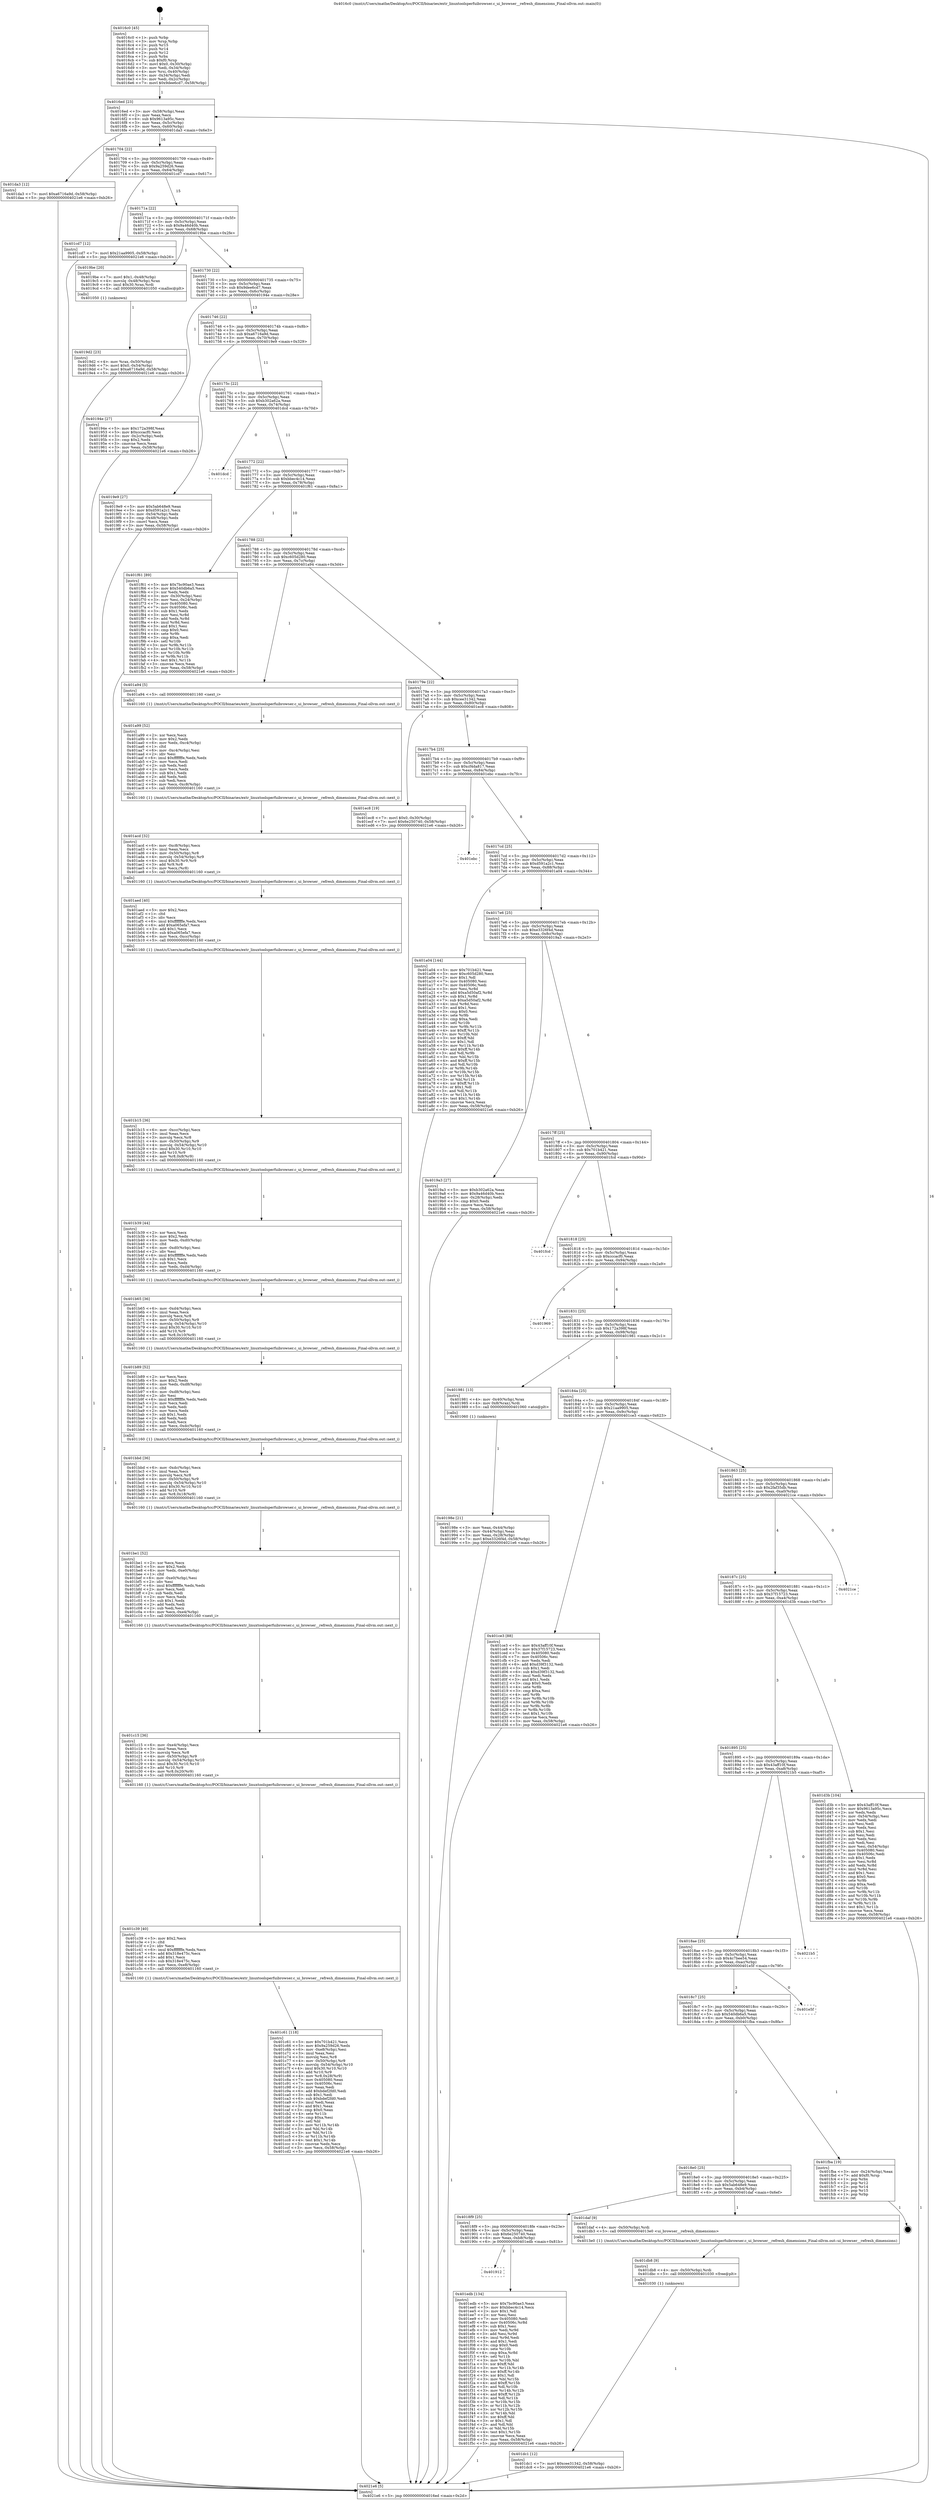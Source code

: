 digraph "0x4016c0" {
  label = "0x4016c0 (/mnt/c/Users/mathe/Desktop/tcc/POCII/binaries/extr_linuxtoolsperfuibrowser.c_ui_browser__refresh_dimensions_Final-ollvm.out::main(0))"
  labelloc = "t"
  node[shape=record]

  Entry [label="",width=0.3,height=0.3,shape=circle,fillcolor=black,style=filled]
  "0x4016ed" [label="{
     0x4016ed [23]\l
     | [instrs]\l
     &nbsp;&nbsp;0x4016ed \<+3\>: mov -0x58(%rbp),%eax\l
     &nbsp;&nbsp;0x4016f0 \<+2\>: mov %eax,%ecx\l
     &nbsp;&nbsp;0x4016f2 \<+6\>: sub $0x9613a95c,%ecx\l
     &nbsp;&nbsp;0x4016f8 \<+3\>: mov %eax,-0x5c(%rbp)\l
     &nbsp;&nbsp;0x4016fb \<+3\>: mov %ecx,-0x60(%rbp)\l
     &nbsp;&nbsp;0x4016fe \<+6\>: je 0000000000401da3 \<main+0x6e3\>\l
  }"]
  "0x401da3" [label="{
     0x401da3 [12]\l
     | [instrs]\l
     &nbsp;&nbsp;0x401da3 \<+7\>: movl $0xa6716a9d,-0x58(%rbp)\l
     &nbsp;&nbsp;0x401daa \<+5\>: jmp 00000000004021e6 \<main+0xb26\>\l
  }"]
  "0x401704" [label="{
     0x401704 [22]\l
     | [instrs]\l
     &nbsp;&nbsp;0x401704 \<+5\>: jmp 0000000000401709 \<main+0x49\>\l
     &nbsp;&nbsp;0x401709 \<+3\>: mov -0x5c(%rbp),%eax\l
     &nbsp;&nbsp;0x40170c \<+5\>: sub $0x9a259d26,%eax\l
     &nbsp;&nbsp;0x401711 \<+3\>: mov %eax,-0x64(%rbp)\l
     &nbsp;&nbsp;0x401714 \<+6\>: je 0000000000401cd7 \<main+0x617\>\l
  }"]
  Exit [label="",width=0.3,height=0.3,shape=circle,fillcolor=black,style=filled,peripheries=2]
  "0x401cd7" [label="{
     0x401cd7 [12]\l
     | [instrs]\l
     &nbsp;&nbsp;0x401cd7 \<+7\>: movl $0x21aa9905,-0x58(%rbp)\l
     &nbsp;&nbsp;0x401cde \<+5\>: jmp 00000000004021e6 \<main+0xb26\>\l
  }"]
  "0x40171a" [label="{
     0x40171a [22]\l
     | [instrs]\l
     &nbsp;&nbsp;0x40171a \<+5\>: jmp 000000000040171f \<main+0x5f\>\l
     &nbsp;&nbsp;0x40171f \<+3\>: mov -0x5c(%rbp),%eax\l
     &nbsp;&nbsp;0x401722 \<+5\>: sub $0x9a46d40b,%eax\l
     &nbsp;&nbsp;0x401727 \<+3\>: mov %eax,-0x68(%rbp)\l
     &nbsp;&nbsp;0x40172a \<+6\>: je 00000000004019be \<main+0x2fe\>\l
  }"]
  "0x401912" [label="{
     0x401912\l
  }", style=dashed]
  "0x4019be" [label="{
     0x4019be [20]\l
     | [instrs]\l
     &nbsp;&nbsp;0x4019be \<+7\>: movl $0x1,-0x48(%rbp)\l
     &nbsp;&nbsp;0x4019c5 \<+4\>: movslq -0x48(%rbp),%rax\l
     &nbsp;&nbsp;0x4019c9 \<+4\>: imul $0x30,%rax,%rdi\l
     &nbsp;&nbsp;0x4019cd \<+5\>: call 0000000000401050 \<malloc@plt\>\l
     | [calls]\l
     &nbsp;&nbsp;0x401050 \{1\} (unknown)\l
  }"]
  "0x401730" [label="{
     0x401730 [22]\l
     | [instrs]\l
     &nbsp;&nbsp;0x401730 \<+5\>: jmp 0000000000401735 \<main+0x75\>\l
     &nbsp;&nbsp;0x401735 \<+3\>: mov -0x5c(%rbp),%eax\l
     &nbsp;&nbsp;0x401738 \<+5\>: sub $0x9dee6cd7,%eax\l
     &nbsp;&nbsp;0x40173d \<+3\>: mov %eax,-0x6c(%rbp)\l
     &nbsp;&nbsp;0x401740 \<+6\>: je 000000000040194e \<main+0x28e\>\l
  }"]
  "0x401edb" [label="{
     0x401edb [134]\l
     | [instrs]\l
     &nbsp;&nbsp;0x401edb \<+5\>: mov $0x7bc90ae3,%eax\l
     &nbsp;&nbsp;0x401ee0 \<+5\>: mov $0xbbec4c14,%ecx\l
     &nbsp;&nbsp;0x401ee5 \<+2\>: mov $0x1,%dl\l
     &nbsp;&nbsp;0x401ee7 \<+2\>: xor %esi,%esi\l
     &nbsp;&nbsp;0x401ee9 \<+7\>: mov 0x405080,%edi\l
     &nbsp;&nbsp;0x401ef0 \<+8\>: mov 0x40506c,%r8d\l
     &nbsp;&nbsp;0x401ef8 \<+3\>: sub $0x1,%esi\l
     &nbsp;&nbsp;0x401efb \<+3\>: mov %edi,%r9d\l
     &nbsp;&nbsp;0x401efe \<+3\>: add %esi,%r9d\l
     &nbsp;&nbsp;0x401f01 \<+4\>: imul %r9d,%edi\l
     &nbsp;&nbsp;0x401f05 \<+3\>: and $0x1,%edi\l
     &nbsp;&nbsp;0x401f08 \<+3\>: cmp $0x0,%edi\l
     &nbsp;&nbsp;0x401f0b \<+4\>: sete %r10b\l
     &nbsp;&nbsp;0x401f0f \<+4\>: cmp $0xa,%r8d\l
     &nbsp;&nbsp;0x401f13 \<+4\>: setl %r11b\l
     &nbsp;&nbsp;0x401f17 \<+3\>: mov %r10b,%bl\l
     &nbsp;&nbsp;0x401f1a \<+3\>: xor $0xff,%bl\l
     &nbsp;&nbsp;0x401f1d \<+3\>: mov %r11b,%r14b\l
     &nbsp;&nbsp;0x401f20 \<+4\>: xor $0xff,%r14b\l
     &nbsp;&nbsp;0x401f24 \<+3\>: xor $0x1,%dl\l
     &nbsp;&nbsp;0x401f27 \<+3\>: mov %bl,%r15b\l
     &nbsp;&nbsp;0x401f2a \<+4\>: and $0xff,%r15b\l
     &nbsp;&nbsp;0x401f2e \<+3\>: and %dl,%r10b\l
     &nbsp;&nbsp;0x401f31 \<+3\>: mov %r14b,%r12b\l
     &nbsp;&nbsp;0x401f34 \<+4\>: and $0xff,%r12b\l
     &nbsp;&nbsp;0x401f38 \<+3\>: and %dl,%r11b\l
     &nbsp;&nbsp;0x401f3b \<+3\>: or %r10b,%r15b\l
     &nbsp;&nbsp;0x401f3e \<+3\>: or %r11b,%r12b\l
     &nbsp;&nbsp;0x401f41 \<+3\>: xor %r12b,%r15b\l
     &nbsp;&nbsp;0x401f44 \<+3\>: or %r14b,%bl\l
     &nbsp;&nbsp;0x401f47 \<+3\>: xor $0xff,%bl\l
     &nbsp;&nbsp;0x401f4a \<+3\>: or $0x1,%dl\l
     &nbsp;&nbsp;0x401f4d \<+2\>: and %dl,%bl\l
     &nbsp;&nbsp;0x401f4f \<+3\>: or %bl,%r15b\l
     &nbsp;&nbsp;0x401f52 \<+4\>: test $0x1,%r15b\l
     &nbsp;&nbsp;0x401f56 \<+3\>: cmovne %ecx,%eax\l
     &nbsp;&nbsp;0x401f59 \<+3\>: mov %eax,-0x58(%rbp)\l
     &nbsp;&nbsp;0x401f5c \<+5\>: jmp 00000000004021e6 \<main+0xb26\>\l
  }"]
  "0x40194e" [label="{
     0x40194e [27]\l
     | [instrs]\l
     &nbsp;&nbsp;0x40194e \<+5\>: mov $0x172a398f,%eax\l
     &nbsp;&nbsp;0x401953 \<+5\>: mov $0xcccacf0,%ecx\l
     &nbsp;&nbsp;0x401958 \<+3\>: mov -0x2c(%rbp),%edx\l
     &nbsp;&nbsp;0x40195b \<+3\>: cmp $0x2,%edx\l
     &nbsp;&nbsp;0x40195e \<+3\>: cmovne %ecx,%eax\l
     &nbsp;&nbsp;0x401961 \<+3\>: mov %eax,-0x58(%rbp)\l
     &nbsp;&nbsp;0x401964 \<+5\>: jmp 00000000004021e6 \<main+0xb26\>\l
  }"]
  "0x401746" [label="{
     0x401746 [22]\l
     | [instrs]\l
     &nbsp;&nbsp;0x401746 \<+5\>: jmp 000000000040174b \<main+0x8b\>\l
     &nbsp;&nbsp;0x40174b \<+3\>: mov -0x5c(%rbp),%eax\l
     &nbsp;&nbsp;0x40174e \<+5\>: sub $0xa6716a9d,%eax\l
     &nbsp;&nbsp;0x401753 \<+3\>: mov %eax,-0x70(%rbp)\l
     &nbsp;&nbsp;0x401756 \<+6\>: je 00000000004019e9 \<main+0x329\>\l
  }"]
  "0x4021e6" [label="{
     0x4021e6 [5]\l
     | [instrs]\l
     &nbsp;&nbsp;0x4021e6 \<+5\>: jmp 00000000004016ed \<main+0x2d\>\l
  }"]
  "0x4016c0" [label="{
     0x4016c0 [45]\l
     | [instrs]\l
     &nbsp;&nbsp;0x4016c0 \<+1\>: push %rbp\l
     &nbsp;&nbsp;0x4016c1 \<+3\>: mov %rsp,%rbp\l
     &nbsp;&nbsp;0x4016c4 \<+2\>: push %r15\l
     &nbsp;&nbsp;0x4016c6 \<+2\>: push %r14\l
     &nbsp;&nbsp;0x4016c8 \<+2\>: push %r12\l
     &nbsp;&nbsp;0x4016ca \<+1\>: push %rbx\l
     &nbsp;&nbsp;0x4016cb \<+7\>: sub $0xf0,%rsp\l
     &nbsp;&nbsp;0x4016d2 \<+7\>: movl $0x0,-0x30(%rbp)\l
     &nbsp;&nbsp;0x4016d9 \<+3\>: mov %edi,-0x34(%rbp)\l
     &nbsp;&nbsp;0x4016dc \<+4\>: mov %rsi,-0x40(%rbp)\l
     &nbsp;&nbsp;0x4016e0 \<+3\>: mov -0x34(%rbp),%edi\l
     &nbsp;&nbsp;0x4016e3 \<+3\>: mov %edi,-0x2c(%rbp)\l
     &nbsp;&nbsp;0x4016e6 \<+7\>: movl $0x9dee6cd7,-0x58(%rbp)\l
  }"]
  "0x401dc1" [label="{
     0x401dc1 [12]\l
     | [instrs]\l
     &nbsp;&nbsp;0x401dc1 \<+7\>: movl $0xcee31342,-0x58(%rbp)\l
     &nbsp;&nbsp;0x401dc8 \<+5\>: jmp 00000000004021e6 \<main+0xb26\>\l
  }"]
  "0x4019e9" [label="{
     0x4019e9 [27]\l
     | [instrs]\l
     &nbsp;&nbsp;0x4019e9 \<+5\>: mov $0x5ab648e9,%eax\l
     &nbsp;&nbsp;0x4019ee \<+5\>: mov $0xd591a2c1,%ecx\l
     &nbsp;&nbsp;0x4019f3 \<+3\>: mov -0x54(%rbp),%edx\l
     &nbsp;&nbsp;0x4019f6 \<+3\>: cmp -0x48(%rbp),%edx\l
     &nbsp;&nbsp;0x4019f9 \<+3\>: cmovl %ecx,%eax\l
     &nbsp;&nbsp;0x4019fc \<+3\>: mov %eax,-0x58(%rbp)\l
     &nbsp;&nbsp;0x4019ff \<+5\>: jmp 00000000004021e6 \<main+0xb26\>\l
  }"]
  "0x40175c" [label="{
     0x40175c [22]\l
     | [instrs]\l
     &nbsp;&nbsp;0x40175c \<+5\>: jmp 0000000000401761 \<main+0xa1\>\l
     &nbsp;&nbsp;0x401761 \<+3\>: mov -0x5c(%rbp),%eax\l
     &nbsp;&nbsp;0x401764 \<+5\>: sub $0xb302a62a,%eax\l
     &nbsp;&nbsp;0x401769 \<+3\>: mov %eax,-0x74(%rbp)\l
     &nbsp;&nbsp;0x40176c \<+6\>: je 0000000000401dcd \<main+0x70d\>\l
  }"]
  "0x401db8" [label="{
     0x401db8 [9]\l
     | [instrs]\l
     &nbsp;&nbsp;0x401db8 \<+4\>: mov -0x50(%rbp),%rdi\l
     &nbsp;&nbsp;0x401dbc \<+5\>: call 0000000000401030 \<free@plt\>\l
     | [calls]\l
     &nbsp;&nbsp;0x401030 \{1\} (unknown)\l
  }"]
  "0x401dcd" [label="{
     0x401dcd\l
  }", style=dashed]
  "0x401772" [label="{
     0x401772 [22]\l
     | [instrs]\l
     &nbsp;&nbsp;0x401772 \<+5\>: jmp 0000000000401777 \<main+0xb7\>\l
     &nbsp;&nbsp;0x401777 \<+3\>: mov -0x5c(%rbp),%eax\l
     &nbsp;&nbsp;0x40177a \<+5\>: sub $0xbbec4c14,%eax\l
     &nbsp;&nbsp;0x40177f \<+3\>: mov %eax,-0x78(%rbp)\l
     &nbsp;&nbsp;0x401782 \<+6\>: je 0000000000401f61 \<main+0x8a1\>\l
  }"]
  "0x4018f9" [label="{
     0x4018f9 [25]\l
     | [instrs]\l
     &nbsp;&nbsp;0x4018f9 \<+5\>: jmp 00000000004018fe \<main+0x23e\>\l
     &nbsp;&nbsp;0x4018fe \<+3\>: mov -0x5c(%rbp),%eax\l
     &nbsp;&nbsp;0x401901 \<+5\>: sub $0x6e250740,%eax\l
     &nbsp;&nbsp;0x401906 \<+6\>: mov %eax,-0xb8(%rbp)\l
     &nbsp;&nbsp;0x40190c \<+6\>: je 0000000000401edb \<main+0x81b\>\l
  }"]
  "0x401f61" [label="{
     0x401f61 [89]\l
     | [instrs]\l
     &nbsp;&nbsp;0x401f61 \<+5\>: mov $0x7bc90ae3,%eax\l
     &nbsp;&nbsp;0x401f66 \<+5\>: mov $0x540db6a5,%ecx\l
     &nbsp;&nbsp;0x401f6b \<+2\>: xor %edx,%edx\l
     &nbsp;&nbsp;0x401f6d \<+3\>: mov -0x30(%rbp),%esi\l
     &nbsp;&nbsp;0x401f70 \<+3\>: mov %esi,-0x24(%rbp)\l
     &nbsp;&nbsp;0x401f73 \<+7\>: mov 0x405080,%esi\l
     &nbsp;&nbsp;0x401f7a \<+7\>: mov 0x40506c,%edi\l
     &nbsp;&nbsp;0x401f81 \<+3\>: sub $0x1,%edx\l
     &nbsp;&nbsp;0x401f84 \<+3\>: mov %esi,%r8d\l
     &nbsp;&nbsp;0x401f87 \<+3\>: add %edx,%r8d\l
     &nbsp;&nbsp;0x401f8a \<+4\>: imul %r8d,%esi\l
     &nbsp;&nbsp;0x401f8e \<+3\>: and $0x1,%esi\l
     &nbsp;&nbsp;0x401f91 \<+3\>: cmp $0x0,%esi\l
     &nbsp;&nbsp;0x401f94 \<+4\>: sete %r9b\l
     &nbsp;&nbsp;0x401f98 \<+3\>: cmp $0xa,%edi\l
     &nbsp;&nbsp;0x401f9b \<+4\>: setl %r10b\l
     &nbsp;&nbsp;0x401f9f \<+3\>: mov %r9b,%r11b\l
     &nbsp;&nbsp;0x401fa2 \<+3\>: and %r10b,%r11b\l
     &nbsp;&nbsp;0x401fa5 \<+3\>: xor %r10b,%r9b\l
     &nbsp;&nbsp;0x401fa8 \<+3\>: or %r9b,%r11b\l
     &nbsp;&nbsp;0x401fab \<+4\>: test $0x1,%r11b\l
     &nbsp;&nbsp;0x401faf \<+3\>: cmovne %ecx,%eax\l
     &nbsp;&nbsp;0x401fb2 \<+3\>: mov %eax,-0x58(%rbp)\l
     &nbsp;&nbsp;0x401fb5 \<+5\>: jmp 00000000004021e6 \<main+0xb26\>\l
  }"]
  "0x401788" [label="{
     0x401788 [22]\l
     | [instrs]\l
     &nbsp;&nbsp;0x401788 \<+5\>: jmp 000000000040178d \<main+0xcd\>\l
     &nbsp;&nbsp;0x40178d \<+3\>: mov -0x5c(%rbp),%eax\l
     &nbsp;&nbsp;0x401790 \<+5\>: sub $0xc605d280,%eax\l
     &nbsp;&nbsp;0x401795 \<+3\>: mov %eax,-0x7c(%rbp)\l
     &nbsp;&nbsp;0x401798 \<+6\>: je 0000000000401a94 \<main+0x3d4\>\l
  }"]
  "0x401daf" [label="{
     0x401daf [9]\l
     | [instrs]\l
     &nbsp;&nbsp;0x401daf \<+4\>: mov -0x50(%rbp),%rdi\l
     &nbsp;&nbsp;0x401db3 \<+5\>: call 00000000004013e0 \<ui_browser__refresh_dimensions\>\l
     | [calls]\l
     &nbsp;&nbsp;0x4013e0 \{1\} (/mnt/c/Users/mathe/Desktop/tcc/POCII/binaries/extr_linuxtoolsperfuibrowser.c_ui_browser__refresh_dimensions_Final-ollvm.out::ui_browser__refresh_dimensions)\l
  }"]
  "0x401a94" [label="{
     0x401a94 [5]\l
     | [instrs]\l
     &nbsp;&nbsp;0x401a94 \<+5\>: call 0000000000401160 \<next_i\>\l
     | [calls]\l
     &nbsp;&nbsp;0x401160 \{1\} (/mnt/c/Users/mathe/Desktop/tcc/POCII/binaries/extr_linuxtoolsperfuibrowser.c_ui_browser__refresh_dimensions_Final-ollvm.out::next_i)\l
  }"]
  "0x40179e" [label="{
     0x40179e [22]\l
     | [instrs]\l
     &nbsp;&nbsp;0x40179e \<+5\>: jmp 00000000004017a3 \<main+0xe3\>\l
     &nbsp;&nbsp;0x4017a3 \<+3\>: mov -0x5c(%rbp),%eax\l
     &nbsp;&nbsp;0x4017a6 \<+5\>: sub $0xcee31342,%eax\l
     &nbsp;&nbsp;0x4017ab \<+3\>: mov %eax,-0x80(%rbp)\l
     &nbsp;&nbsp;0x4017ae \<+6\>: je 0000000000401ec8 \<main+0x808\>\l
  }"]
  "0x4018e0" [label="{
     0x4018e0 [25]\l
     | [instrs]\l
     &nbsp;&nbsp;0x4018e0 \<+5\>: jmp 00000000004018e5 \<main+0x225\>\l
     &nbsp;&nbsp;0x4018e5 \<+3\>: mov -0x5c(%rbp),%eax\l
     &nbsp;&nbsp;0x4018e8 \<+5\>: sub $0x5ab648e9,%eax\l
     &nbsp;&nbsp;0x4018ed \<+6\>: mov %eax,-0xb4(%rbp)\l
     &nbsp;&nbsp;0x4018f3 \<+6\>: je 0000000000401daf \<main+0x6ef\>\l
  }"]
  "0x401ec8" [label="{
     0x401ec8 [19]\l
     | [instrs]\l
     &nbsp;&nbsp;0x401ec8 \<+7\>: movl $0x0,-0x30(%rbp)\l
     &nbsp;&nbsp;0x401ecf \<+7\>: movl $0x6e250740,-0x58(%rbp)\l
     &nbsp;&nbsp;0x401ed6 \<+5\>: jmp 00000000004021e6 \<main+0xb26\>\l
  }"]
  "0x4017b4" [label="{
     0x4017b4 [25]\l
     | [instrs]\l
     &nbsp;&nbsp;0x4017b4 \<+5\>: jmp 00000000004017b9 \<main+0xf9\>\l
     &nbsp;&nbsp;0x4017b9 \<+3\>: mov -0x5c(%rbp),%eax\l
     &nbsp;&nbsp;0x4017bc \<+5\>: sub $0xcf4da817,%eax\l
     &nbsp;&nbsp;0x4017c1 \<+6\>: mov %eax,-0x84(%rbp)\l
     &nbsp;&nbsp;0x4017c7 \<+6\>: je 0000000000401ebc \<main+0x7fc\>\l
  }"]
  "0x401fba" [label="{
     0x401fba [19]\l
     | [instrs]\l
     &nbsp;&nbsp;0x401fba \<+3\>: mov -0x24(%rbp),%eax\l
     &nbsp;&nbsp;0x401fbd \<+7\>: add $0xf0,%rsp\l
     &nbsp;&nbsp;0x401fc4 \<+1\>: pop %rbx\l
     &nbsp;&nbsp;0x401fc5 \<+2\>: pop %r12\l
     &nbsp;&nbsp;0x401fc7 \<+2\>: pop %r14\l
     &nbsp;&nbsp;0x401fc9 \<+2\>: pop %r15\l
     &nbsp;&nbsp;0x401fcb \<+1\>: pop %rbp\l
     &nbsp;&nbsp;0x401fcc \<+1\>: ret\l
  }"]
  "0x401ebc" [label="{
     0x401ebc\l
  }", style=dashed]
  "0x4017cd" [label="{
     0x4017cd [25]\l
     | [instrs]\l
     &nbsp;&nbsp;0x4017cd \<+5\>: jmp 00000000004017d2 \<main+0x112\>\l
     &nbsp;&nbsp;0x4017d2 \<+3\>: mov -0x5c(%rbp),%eax\l
     &nbsp;&nbsp;0x4017d5 \<+5\>: sub $0xd591a2c1,%eax\l
     &nbsp;&nbsp;0x4017da \<+6\>: mov %eax,-0x88(%rbp)\l
     &nbsp;&nbsp;0x4017e0 \<+6\>: je 0000000000401a04 \<main+0x344\>\l
  }"]
  "0x4018c7" [label="{
     0x4018c7 [25]\l
     | [instrs]\l
     &nbsp;&nbsp;0x4018c7 \<+5\>: jmp 00000000004018cc \<main+0x20c\>\l
     &nbsp;&nbsp;0x4018cc \<+3\>: mov -0x5c(%rbp),%eax\l
     &nbsp;&nbsp;0x4018cf \<+5\>: sub $0x540db6a5,%eax\l
     &nbsp;&nbsp;0x4018d4 \<+6\>: mov %eax,-0xb0(%rbp)\l
     &nbsp;&nbsp;0x4018da \<+6\>: je 0000000000401fba \<main+0x8fa\>\l
  }"]
  "0x401a04" [label="{
     0x401a04 [144]\l
     | [instrs]\l
     &nbsp;&nbsp;0x401a04 \<+5\>: mov $0x701b421,%eax\l
     &nbsp;&nbsp;0x401a09 \<+5\>: mov $0xc605d280,%ecx\l
     &nbsp;&nbsp;0x401a0e \<+2\>: mov $0x1,%dl\l
     &nbsp;&nbsp;0x401a10 \<+7\>: mov 0x405080,%esi\l
     &nbsp;&nbsp;0x401a17 \<+7\>: mov 0x40506c,%edi\l
     &nbsp;&nbsp;0x401a1e \<+3\>: mov %esi,%r8d\l
     &nbsp;&nbsp;0x401a21 \<+7\>: add $0xa5d50af2,%r8d\l
     &nbsp;&nbsp;0x401a28 \<+4\>: sub $0x1,%r8d\l
     &nbsp;&nbsp;0x401a2c \<+7\>: sub $0xa5d50af2,%r8d\l
     &nbsp;&nbsp;0x401a33 \<+4\>: imul %r8d,%esi\l
     &nbsp;&nbsp;0x401a37 \<+3\>: and $0x1,%esi\l
     &nbsp;&nbsp;0x401a3a \<+3\>: cmp $0x0,%esi\l
     &nbsp;&nbsp;0x401a3d \<+4\>: sete %r9b\l
     &nbsp;&nbsp;0x401a41 \<+3\>: cmp $0xa,%edi\l
     &nbsp;&nbsp;0x401a44 \<+4\>: setl %r10b\l
     &nbsp;&nbsp;0x401a48 \<+3\>: mov %r9b,%r11b\l
     &nbsp;&nbsp;0x401a4b \<+4\>: xor $0xff,%r11b\l
     &nbsp;&nbsp;0x401a4f \<+3\>: mov %r10b,%bl\l
     &nbsp;&nbsp;0x401a52 \<+3\>: xor $0xff,%bl\l
     &nbsp;&nbsp;0x401a55 \<+3\>: xor $0x1,%dl\l
     &nbsp;&nbsp;0x401a58 \<+3\>: mov %r11b,%r14b\l
     &nbsp;&nbsp;0x401a5b \<+4\>: and $0xff,%r14b\l
     &nbsp;&nbsp;0x401a5f \<+3\>: and %dl,%r9b\l
     &nbsp;&nbsp;0x401a62 \<+3\>: mov %bl,%r15b\l
     &nbsp;&nbsp;0x401a65 \<+4\>: and $0xff,%r15b\l
     &nbsp;&nbsp;0x401a69 \<+3\>: and %dl,%r10b\l
     &nbsp;&nbsp;0x401a6c \<+3\>: or %r9b,%r14b\l
     &nbsp;&nbsp;0x401a6f \<+3\>: or %r10b,%r15b\l
     &nbsp;&nbsp;0x401a72 \<+3\>: xor %r15b,%r14b\l
     &nbsp;&nbsp;0x401a75 \<+3\>: or %bl,%r11b\l
     &nbsp;&nbsp;0x401a78 \<+4\>: xor $0xff,%r11b\l
     &nbsp;&nbsp;0x401a7c \<+3\>: or $0x1,%dl\l
     &nbsp;&nbsp;0x401a7f \<+3\>: and %dl,%r11b\l
     &nbsp;&nbsp;0x401a82 \<+3\>: or %r11b,%r14b\l
     &nbsp;&nbsp;0x401a85 \<+4\>: test $0x1,%r14b\l
     &nbsp;&nbsp;0x401a89 \<+3\>: cmovne %ecx,%eax\l
     &nbsp;&nbsp;0x401a8c \<+3\>: mov %eax,-0x58(%rbp)\l
     &nbsp;&nbsp;0x401a8f \<+5\>: jmp 00000000004021e6 \<main+0xb26\>\l
  }"]
  "0x4017e6" [label="{
     0x4017e6 [25]\l
     | [instrs]\l
     &nbsp;&nbsp;0x4017e6 \<+5\>: jmp 00000000004017eb \<main+0x12b\>\l
     &nbsp;&nbsp;0x4017eb \<+3\>: mov -0x5c(%rbp),%eax\l
     &nbsp;&nbsp;0x4017ee \<+5\>: sub $0xe3326f4d,%eax\l
     &nbsp;&nbsp;0x4017f3 \<+6\>: mov %eax,-0x8c(%rbp)\l
     &nbsp;&nbsp;0x4017f9 \<+6\>: je 00000000004019a3 \<main+0x2e3\>\l
  }"]
  "0x401e5f" [label="{
     0x401e5f\l
  }", style=dashed]
  "0x4019a3" [label="{
     0x4019a3 [27]\l
     | [instrs]\l
     &nbsp;&nbsp;0x4019a3 \<+5\>: mov $0xb302a62a,%eax\l
     &nbsp;&nbsp;0x4019a8 \<+5\>: mov $0x9a46d40b,%ecx\l
     &nbsp;&nbsp;0x4019ad \<+3\>: mov -0x28(%rbp),%edx\l
     &nbsp;&nbsp;0x4019b0 \<+3\>: cmp $0x0,%edx\l
     &nbsp;&nbsp;0x4019b3 \<+3\>: cmove %ecx,%eax\l
     &nbsp;&nbsp;0x4019b6 \<+3\>: mov %eax,-0x58(%rbp)\l
     &nbsp;&nbsp;0x4019b9 \<+5\>: jmp 00000000004021e6 \<main+0xb26\>\l
  }"]
  "0x4017ff" [label="{
     0x4017ff [25]\l
     | [instrs]\l
     &nbsp;&nbsp;0x4017ff \<+5\>: jmp 0000000000401804 \<main+0x144\>\l
     &nbsp;&nbsp;0x401804 \<+3\>: mov -0x5c(%rbp),%eax\l
     &nbsp;&nbsp;0x401807 \<+5\>: sub $0x701b421,%eax\l
     &nbsp;&nbsp;0x40180c \<+6\>: mov %eax,-0x90(%rbp)\l
     &nbsp;&nbsp;0x401812 \<+6\>: je 0000000000401fcd \<main+0x90d\>\l
  }"]
  "0x4018ae" [label="{
     0x4018ae [25]\l
     | [instrs]\l
     &nbsp;&nbsp;0x4018ae \<+5\>: jmp 00000000004018b3 \<main+0x1f3\>\l
     &nbsp;&nbsp;0x4018b3 \<+3\>: mov -0x5c(%rbp),%eax\l
     &nbsp;&nbsp;0x4018b6 \<+5\>: sub $0x4c7bee54,%eax\l
     &nbsp;&nbsp;0x4018bb \<+6\>: mov %eax,-0xac(%rbp)\l
     &nbsp;&nbsp;0x4018c1 \<+6\>: je 0000000000401e5f \<main+0x79f\>\l
  }"]
  "0x401fcd" [label="{
     0x401fcd\l
  }", style=dashed]
  "0x401818" [label="{
     0x401818 [25]\l
     | [instrs]\l
     &nbsp;&nbsp;0x401818 \<+5\>: jmp 000000000040181d \<main+0x15d\>\l
     &nbsp;&nbsp;0x40181d \<+3\>: mov -0x5c(%rbp),%eax\l
     &nbsp;&nbsp;0x401820 \<+5\>: sub $0xcccacf0,%eax\l
     &nbsp;&nbsp;0x401825 \<+6\>: mov %eax,-0x94(%rbp)\l
     &nbsp;&nbsp;0x40182b \<+6\>: je 0000000000401969 \<main+0x2a9\>\l
  }"]
  "0x4021b5" [label="{
     0x4021b5\l
  }", style=dashed]
  "0x401969" [label="{
     0x401969\l
  }", style=dashed]
  "0x401831" [label="{
     0x401831 [25]\l
     | [instrs]\l
     &nbsp;&nbsp;0x401831 \<+5\>: jmp 0000000000401836 \<main+0x176\>\l
     &nbsp;&nbsp;0x401836 \<+3\>: mov -0x5c(%rbp),%eax\l
     &nbsp;&nbsp;0x401839 \<+5\>: sub $0x172a398f,%eax\l
     &nbsp;&nbsp;0x40183e \<+6\>: mov %eax,-0x98(%rbp)\l
     &nbsp;&nbsp;0x401844 \<+6\>: je 0000000000401981 \<main+0x2c1\>\l
  }"]
  "0x401895" [label="{
     0x401895 [25]\l
     | [instrs]\l
     &nbsp;&nbsp;0x401895 \<+5\>: jmp 000000000040189a \<main+0x1da\>\l
     &nbsp;&nbsp;0x40189a \<+3\>: mov -0x5c(%rbp),%eax\l
     &nbsp;&nbsp;0x40189d \<+5\>: sub $0x43aff10f,%eax\l
     &nbsp;&nbsp;0x4018a2 \<+6\>: mov %eax,-0xa8(%rbp)\l
     &nbsp;&nbsp;0x4018a8 \<+6\>: je 00000000004021b5 \<main+0xaf5\>\l
  }"]
  "0x401981" [label="{
     0x401981 [13]\l
     | [instrs]\l
     &nbsp;&nbsp;0x401981 \<+4\>: mov -0x40(%rbp),%rax\l
     &nbsp;&nbsp;0x401985 \<+4\>: mov 0x8(%rax),%rdi\l
     &nbsp;&nbsp;0x401989 \<+5\>: call 0000000000401060 \<atoi@plt\>\l
     | [calls]\l
     &nbsp;&nbsp;0x401060 \{1\} (unknown)\l
  }"]
  "0x40184a" [label="{
     0x40184a [25]\l
     | [instrs]\l
     &nbsp;&nbsp;0x40184a \<+5\>: jmp 000000000040184f \<main+0x18f\>\l
     &nbsp;&nbsp;0x40184f \<+3\>: mov -0x5c(%rbp),%eax\l
     &nbsp;&nbsp;0x401852 \<+5\>: sub $0x21aa9905,%eax\l
     &nbsp;&nbsp;0x401857 \<+6\>: mov %eax,-0x9c(%rbp)\l
     &nbsp;&nbsp;0x40185d \<+6\>: je 0000000000401ce3 \<main+0x623\>\l
  }"]
  "0x40198e" [label="{
     0x40198e [21]\l
     | [instrs]\l
     &nbsp;&nbsp;0x40198e \<+3\>: mov %eax,-0x44(%rbp)\l
     &nbsp;&nbsp;0x401991 \<+3\>: mov -0x44(%rbp),%eax\l
     &nbsp;&nbsp;0x401994 \<+3\>: mov %eax,-0x28(%rbp)\l
     &nbsp;&nbsp;0x401997 \<+7\>: movl $0xe3326f4d,-0x58(%rbp)\l
     &nbsp;&nbsp;0x40199e \<+5\>: jmp 00000000004021e6 \<main+0xb26\>\l
  }"]
  "0x4019d2" [label="{
     0x4019d2 [23]\l
     | [instrs]\l
     &nbsp;&nbsp;0x4019d2 \<+4\>: mov %rax,-0x50(%rbp)\l
     &nbsp;&nbsp;0x4019d6 \<+7\>: movl $0x0,-0x54(%rbp)\l
     &nbsp;&nbsp;0x4019dd \<+7\>: movl $0xa6716a9d,-0x58(%rbp)\l
     &nbsp;&nbsp;0x4019e4 \<+5\>: jmp 00000000004021e6 \<main+0xb26\>\l
  }"]
  "0x401a99" [label="{
     0x401a99 [52]\l
     | [instrs]\l
     &nbsp;&nbsp;0x401a99 \<+2\>: xor %ecx,%ecx\l
     &nbsp;&nbsp;0x401a9b \<+5\>: mov $0x2,%edx\l
     &nbsp;&nbsp;0x401aa0 \<+6\>: mov %edx,-0xc4(%rbp)\l
     &nbsp;&nbsp;0x401aa6 \<+1\>: cltd\l
     &nbsp;&nbsp;0x401aa7 \<+6\>: mov -0xc4(%rbp),%esi\l
     &nbsp;&nbsp;0x401aad \<+2\>: idiv %esi\l
     &nbsp;&nbsp;0x401aaf \<+6\>: imul $0xfffffffe,%edx,%edx\l
     &nbsp;&nbsp;0x401ab5 \<+2\>: mov %ecx,%edi\l
     &nbsp;&nbsp;0x401ab7 \<+2\>: sub %edx,%edi\l
     &nbsp;&nbsp;0x401ab9 \<+2\>: mov %ecx,%edx\l
     &nbsp;&nbsp;0x401abb \<+3\>: sub $0x1,%edx\l
     &nbsp;&nbsp;0x401abe \<+2\>: add %edx,%edi\l
     &nbsp;&nbsp;0x401ac0 \<+2\>: sub %edi,%ecx\l
     &nbsp;&nbsp;0x401ac2 \<+6\>: mov %ecx,-0xc8(%rbp)\l
     &nbsp;&nbsp;0x401ac8 \<+5\>: call 0000000000401160 \<next_i\>\l
     | [calls]\l
     &nbsp;&nbsp;0x401160 \{1\} (/mnt/c/Users/mathe/Desktop/tcc/POCII/binaries/extr_linuxtoolsperfuibrowser.c_ui_browser__refresh_dimensions_Final-ollvm.out::next_i)\l
  }"]
  "0x401acd" [label="{
     0x401acd [32]\l
     | [instrs]\l
     &nbsp;&nbsp;0x401acd \<+6\>: mov -0xc8(%rbp),%ecx\l
     &nbsp;&nbsp;0x401ad3 \<+3\>: imul %eax,%ecx\l
     &nbsp;&nbsp;0x401ad6 \<+4\>: mov -0x50(%rbp),%r8\l
     &nbsp;&nbsp;0x401ada \<+4\>: movslq -0x54(%rbp),%r9\l
     &nbsp;&nbsp;0x401ade \<+4\>: imul $0x30,%r9,%r9\l
     &nbsp;&nbsp;0x401ae2 \<+3\>: add %r9,%r8\l
     &nbsp;&nbsp;0x401ae5 \<+3\>: mov %ecx,(%r8)\l
     &nbsp;&nbsp;0x401ae8 \<+5\>: call 0000000000401160 \<next_i\>\l
     | [calls]\l
     &nbsp;&nbsp;0x401160 \{1\} (/mnt/c/Users/mathe/Desktop/tcc/POCII/binaries/extr_linuxtoolsperfuibrowser.c_ui_browser__refresh_dimensions_Final-ollvm.out::next_i)\l
  }"]
  "0x401aed" [label="{
     0x401aed [40]\l
     | [instrs]\l
     &nbsp;&nbsp;0x401aed \<+5\>: mov $0x2,%ecx\l
     &nbsp;&nbsp;0x401af2 \<+1\>: cltd\l
     &nbsp;&nbsp;0x401af3 \<+2\>: idiv %ecx\l
     &nbsp;&nbsp;0x401af5 \<+6\>: imul $0xfffffffe,%edx,%ecx\l
     &nbsp;&nbsp;0x401afb \<+6\>: add $0xa065efa7,%ecx\l
     &nbsp;&nbsp;0x401b01 \<+3\>: add $0x1,%ecx\l
     &nbsp;&nbsp;0x401b04 \<+6\>: sub $0xa065efa7,%ecx\l
     &nbsp;&nbsp;0x401b0a \<+6\>: mov %ecx,-0xcc(%rbp)\l
     &nbsp;&nbsp;0x401b10 \<+5\>: call 0000000000401160 \<next_i\>\l
     | [calls]\l
     &nbsp;&nbsp;0x401160 \{1\} (/mnt/c/Users/mathe/Desktop/tcc/POCII/binaries/extr_linuxtoolsperfuibrowser.c_ui_browser__refresh_dimensions_Final-ollvm.out::next_i)\l
  }"]
  "0x401b15" [label="{
     0x401b15 [36]\l
     | [instrs]\l
     &nbsp;&nbsp;0x401b15 \<+6\>: mov -0xcc(%rbp),%ecx\l
     &nbsp;&nbsp;0x401b1b \<+3\>: imul %eax,%ecx\l
     &nbsp;&nbsp;0x401b1e \<+3\>: movslq %ecx,%r8\l
     &nbsp;&nbsp;0x401b21 \<+4\>: mov -0x50(%rbp),%r9\l
     &nbsp;&nbsp;0x401b25 \<+4\>: movslq -0x54(%rbp),%r10\l
     &nbsp;&nbsp;0x401b29 \<+4\>: imul $0x30,%r10,%r10\l
     &nbsp;&nbsp;0x401b2d \<+3\>: add %r10,%r9\l
     &nbsp;&nbsp;0x401b30 \<+4\>: mov %r8,0x8(%r9)\l
     &nbsp;&nbsp;0x401b34 \<+5\>: call 0000000000401160 \<next_i\>\l
     | [calls]\l
     &nbsp;&nbsp;0x401160 \{1\} (/mnt/c/Users/mathe/Desktop/tcc/POCII/binaries/extr_linuxtoolsperfuibrowser.c_ui_browser__refresh_dimensions_Final-ollvm.out::next_i)\l
  }"]
  "0x401b39" [label="{
     0x401b39 [44]\l
     | [instrs]\l
     &nbsp;&nbsp;0x401b39 \<+2\>: xor %ecx,%ecx\l
     &nbsp;&nbsp;0x401b3b \<+5\>: mov $0x2,%edx\l
     &nbsp;&nbsp;0x401b40 \<+6\>: mov %edx,-0xd0(%rbp)\l
     &nbsp;&nbsp;0x401b46 \<+1\>: cltd\l
     &nbsp;&nbsp;0x401b47 \<+6\>: mov -0xd0(%rbp),%esi\l
     &nbsp;&nbsp;0x401b4d \<+2\>: idiv %esi\l
     &nbsp;&nbsp;0x401b4f \<+6\>: imul $0xfffffffe,%edx,%edx\l
     &nbsp;&nbsp;0x401b55 \<+3\>: sub $0x1,%ecx\l
     &nbsp;&nbsp;0x401b58 \<+2\>: sub %ecx,%edx\l
     &nbsp;&nbsp;0x401b5a \<+6\>: mov %edx,-0xd4(%rbp)\l
     &nbsp;&nbsp;0x401b60 \<+5\>: call 0000000000401160 \<next_i\>\l
     | [calls]\l
     &nbsp;&nbsp;0x401160 \{1\} (/mnt/c/Users/mathe/Desktop/tcc/POCII/binaries/extr_linuxtoolsperfuibrowser.c_ui_browser__refresh_dimensions_Final-ollvm.out::next_i)\l
  }"]
  "0x401b65" [label="{
     0x401b65 [36]\l
     | [instrs]\l
     &nbsp;&nbsp;0x401b65 \<+6\>: mov -0xd4(%rbp),%ecx\l
     &nbsp;&nbsp;0x401b6b \<+3\>: imul %eax,%ecx\l
     &nbsp;&nbsp;0x401b6e \<+3\>: movslq %ecx,%r8\l
     &nbsp;&nbsp;0x401b71 \<+4\>: mov -0x50(%rbp),%r9\l
     &nbsp;&nbsp;0x401b75 \<+4\>: movslq -0x54(%rbp),%r10\l
     &nbsp;&nbsp;0x401b79 \<+4\>: imul $0x30,%r10,%r10\l
     &nbsp;&nbsp;0x401b7d \<+3\>: add %r10,%r9\l
     &nbsp;&nbsp;0x401b80 \<+4\>: mov %r8,0x10(%r9)\l
     &nbsp;&nbsp;0x401b84 \<+5\>: call 0000000000401160 \<next_i\>\l
     | [calls]\l
     &nbsp;&nbsp;0x401160 \{1\} (/mnt/c/Users/mathe/Desktop/tcc/POCII/binaries/extr_linuxtoolsperfuibrowser.c_ui_browser__refresh_dimensions_Final-ollvm.out::next_i)\l
  }"]
  "0x401b89" [label="{
     0x401b89 [52]\l
     | [instrs]\l
     &nbsp;&nbsp;0x401b89 \<+2\>: xor %ecx,%ecx\l
     &nbsp;&nbsp;0x401b8b \<+5\>: mov $0x2,%edx\l
     &nbsp;&nbsp;0x401b90 \<+6\>: mov %edx,-0xd8(%rbp)\l
     &nbsp;&nbsp;0x401b96 \<+1\>: cltd\l
     &nbsp;&nbsp;0x401b97 \<+6\>: mov -0xd8(%rbp),%esi\l
     &nbsp;&nbsp;0x401b9d \<+2\>: idiv %esi\l
     &nbsp;&nbsp;0x401b9f \<+6\>: imul $0xfffffffe,%edx,%edx\l
     &nbsp;&nbsp;0x401ba5 \<+2\>: mov %ecx,%edi\l
     &nbsp;&nbsp;0x401ba7 \<+2\>: sub %edx,%edi\l
     &nbsp;&nbsp;0x401ba9 \<+2\>: mov %ecx,%edx\l
     &nbsp;&nbsp;0x401bab \<+3\>: sub $0x1,%edx\l
     &nbsp;&nbsp;0x401bae \<+2\>: add %edx,%edi\l
     &nbsp;&nbsp;0x401bb0 \<+2\>: sub %edi,%ecx\l
     &nbsp;&nbsp;0x401bb2 \<+6\>: mov %ecx,-0xdc(%rbp)\l
     &nbsp;&nbsp;0x401bb8 \<+5\>: call 0000000000401160 \<next_i\>\l
     | [calls]\l
     &nbsp;&nbsp;0x401160 \{1\} (/mnt/c/Users/mathe/Desktop/tcc/POCII/binaries/extr_linuxtoolsperfuibrowser.c_ui_browser__refresh_dimensions_Final-ollvm.out::next_i)\l
  }"]
  "0x401bbd" [label="{
     0x401bbd [36]\l
     | [instrs]\l
     &nbsp;&nbsp;0x401bbd \<+6\>: mov -0xdc(%rbp),%ecx\l
     &nbsp;&nbsp;0x401bc3 \<+3\>: imul %eax,%ecx\l
     &nbsp;&nbsp;0x401bc6 \<+3\>: movslq %ecx,%r8\l
     &nbsp;&nbsp;0x401bc9 \<+4\>: mov -0x50(%rbp),%r9\l
     &nbsp;&nbsp;0x401bcd \<+4\>: movslq -0x54(%rbp),%r10\l
     &nbsp;&nbsp;0x401bd1 \<+4\>: imul $0x30,%r10,%r10\l
     &nbsp;&nbsp;0x401bd5 \<+3\>: add %r10,%r9\l
     &nbsp;&nbsp;0x401bd8 \<+4\>: mov %r8,0x18(%r9)\l
     &nbsp;&nbsp;0x401bdc \<+5\>: call 0000000000401160 \<next_i\>\l
     | [calls]\l
     &nbsp;&nbsp;0x401160 \{1\} (/mnt/c/Users/mathe/Desktop/tcc/POCII/binaries/extr_linuxtoolsperfuibrowser.c_ui_browser__refresh_dimensions_Final-ollvm.out::next_i)\l
  }"]
  "0x401be1" [label="{
     0x401be1 [52]\l
     | [instrs]\l
     &nbsp;&nbsp;0x401be1 \<+2\>: xor %ecx,%ecx\l
     &nbsp;&nbsp;0x401be3 \<+5\>: mov $0x2,%edx\l
     &nbsp;&nbsp;0x401be8 \<+6\>: mov %edx,-0xe0(%rbp)\l
     &nbsp;&nbsp;0x401bee \<+1\>: cltd\l
     &nbsp;&nbsp;0x401bef \<+6\>: mov -0xe0(%rbp),%esi\l
     &nbsp;&nbsp;0x401bf5 \<+2\>: idiv %esi\l
     &nbsp;&nbsp;0x401bf7 \<+6\>: imul $0xfffffffe,%edx,%edx\l
     &nbsp;&nbsp;0x401bfd \<+2\>: mov %ecx,%edi\l
     &nbsp;&nbsp;0x401bff \<+2\>: sub %edx,%edi\l
     &nbsp;&nbsp;0x401c01 \<+2\>: mov %ecx,%edx\l
     &nbsp;&nbsp;0x401c03 \<+3\>: sub $0x1,%edx\l
     &nbsp;&nbsp;0x401c06 \<+2\>: add %edx,%edi\l
     &nbsp;&nbsp;0x401c08 \<+2\>: sub %edi,%ecx\l
     &nbsp;&nbsp;0x401c0a \<+6\>: mov %ecx,-0xe4(%rbp)\l
     &nbsp;&nbsp;0x401c10 \<+5\>: call 0000000000401160 \<next_i\>\l
     | [calls]\l
     &nbsp;&nbsp;0x401160 \{1\} (/mnt/c/Users/mathe/Desktop/tcc/POCII/binaries/extr_linuxtoolsperfuibrowser.c_ui_browser__refresh_dimensions_Final-ollvm.out::next_i)\l
  }"]
  "0x401c15" [label="{
     0x401c15 [36]\l
     | [instrs]\l
     &nbsp;&nbsp;0x401c15 \<+6\>: mov -0xe4(%rbp),%ecx\l
     &nbsp;&nbsp;0x401c1b \<+3\>: imul %eax,%ecx\l
     &nbsp;&nbsp;0x401c1e \<+3\>: movslq %ecx,%r8\l
     &nbsp;&nbsp;0x401c21 \<+4\>: mov -0x50(%rbp),%r9\l
     &nbsp;&nbsp;0x401c25 \<+4\>: movslq -0x54(%rbp),%r10\l
     &nbsp;&nbsp;0x401c29 \<+4\>: imul $0x30,%r10,%r10\l
     &nbsp;&nbsp;0x401c2d \<+3\>: add %r10,%r9\l
     &nbsp;&nbsp;0x401c30 \<+4\>: mov %r8,0x20(%r9)\l
     &nbsp;&nbsp;0x401c34 \<+5\>: call 0000000000401160 \<next_i\>\l
     | [calls]\l
     &nbsp;&nbsp;0x401160 \{1\} (/mnt/c/Users/mathe/Desktop/tcc/POCII/binaries/extr_linuxtoolsperfuibrowser.c_ui_browser__refresh_dimensions_Final-ollvm.out::next_i)\l
  }"]
  "0x401c39" [label="{
     0x401c39 [40]\l
     | [instrs]\l
     &nbsp;&nbsp;0x401c39 \<+5\>: mov $0x2,%ecx\l
     &nbsp;&nbsp;0x401c3e \<+1\>: cltd\l
     &nbsp;&nbsp;0x401c3f \<+2\>: idiv %ecx\l
     &nbsp;&nbsp;0x401c41 \<+6\>: imul $0xfffffffe,%edx,%ecx\l
     &nbsp;&nbsp;0x401c47 \<+6\>: add $0x318e475c,%ecx\l
     &nbsp;&nbsp;0x401c4d \<+3\>: add $0x1,%ecx\l
     &nbsp;&nbsp;0x401c50 \<+6\>: sub $0x318e475c,%ecx\l
     &nbsp;&nbsp;0x401c56 \<+6\>: mov %ecx,-0xe8(%rbp)\l
     &nbsp;&nbsp;0x401c5c \<+5\>: call 0000000000401160 \<next_i\>\l
     | [calls]\l
     &nbsp;&nbsp;0x401160 \{1\} (/mnt/c/Users/mathe/Desktop/tcc/POCII/binaries/extr_linuxtoolsperfuibrowser.c_ui_browser__refresh_dimensions_Final-ollvm.out::next_i)\l
  }"]
  "0x401c61" [label="{
     0x401c61 [118]\l
     | [instrs]\l
     &nbsp;&nbsp;0x401c61 \<+5\>: mov $0x701b421,%ecx\l
     &nbsp;&nbsp;0x401c66 \<+5\>: mov $0x9a259d26,%edx\l
     &nbsp;&nbsp;0x401c6b \<+6\>: mov -0xe8(%rbp),%esi\l
     &nbsp;&nbsp;0x401c71 \<+3\>: imul %eax,%esi\l
     &nbsp;&nbsp;0x401c74 \<+3\>: movslq %esi,%r8\l
     &nbsp;&nbsp;0x401c77 \<+4\>: mov -0x50(%rbp),%r9\l
     &nbsp;&nbsp;0x401c7b \<+4\>: movslq -0x54(%rbp),%r10\l
     &nbsp;&nbsp;0x401c7f \<+4\>: imul $0x30,%r10,%r10\l
     &nbsp;&nbsp;0x401c83 \<+3\>: add %r10,%r9\l
     &nbsp;&nbsp;0x401c86 \<+4\>: mov %r8,0x28(%r9)\l
     &nbsp;&nbsp;0x401c8a \<+7\>: mov 0x405080,%eax\l
     &nbsp;&nbsp;0x401c91 \<+7\>: mov 0x40506c,%esi\l
     &nbsp;&nbsp;0x401c98 \<+2\>: mov %eax,%edi\l
     &nbsp;&nbsp;0x401c9a \<+6\>: add $0xbdef2fd0,%edi\l
     &nbsp;&nbsp;0x401ca0 \<+3\>: sub $0x1,%edi\l
     &nbsp;&nbsp;0x401ca3 \<+6\>: sub $0xbdef2fd0,%edi\l
     &nbsp;&nbsp;0x401ca9 \<+3\>: imul %edi,%eax\l
     &nbsp;&nbsp;0x401cac \<+3\>: and $0x1,%eax\l
     &nbsp;&nbsp;0x401caf \<+3\>: cmp $0x0,%eax\l
     &nbsp;&nbsp;0x401cb2 \<+4\>: sete %r11b\l
     &nbsp;&nbsp;0x401cb6 \<+3\>: cmp $0xa,%esi\l
     &nbsp;&nbsp;0x401cb9 \<+3\>: setl %bl\l
     &nbsp;&nbsp;0x401cbc \<+3\>: mov %r11b,%r14b\l
     &nbsp;&nbsp;0x401cbf \<+3\>: and %bl,%r14b\l
     &nbsp;&nbsp;0x401cc2 \<+3\>: xor %bl,%r11b\l
     &nbsp;&nbsp;0x401cc5 \<+3\>: or %r11b,%r14b\l
     &nbsp;&nbsp;0x401cc8 \<+4\>: test $0x1,%r14b\l
     &nbsp;&nbsp;0x401ccc \<+3\>: cmovne %edx,%ecx\l
     &nbsp;&nbsp;0x401ccf \<+3\>: mov %ecx,-0x58(%rbp)\l
     &nbsp;&nbsp;0x401cd2 \<+5\>: jmp 00000000004021e6 \<main+0xb26\>\l
  }"]
  "0x401d3b" [label="{
     0x401d3b [104]\l
     | [instrs]\l
     &nbsp;&nbsp;0x401d3b \<+5\>: mov $0x43aff10f,%eax\l
     &nbsp;&nbsp;0x401d40 \<+5\>: mov $0x9613a95c,%ecx\l
     &nbsp;&nbsp;0x401d45 \<+2\>: xor %edx,%edx\l
     &nbsp;&nbsp;0x401d47 \<+3\>: mov -0x54(%rbp),%esi\l
     &nbsp;&nbsp;0x401d4a \<+2\>: mov %edx,%edi\l
     &nbsp;&nbsp;0x401d4c \<+2\>: sub %esi,%edi\l
     &nbsp;&nbsp;0x401d4e \<+2\>: mov %edx,%esi\l
     &nbsp;&nbsp;0x401d50 \<+3\>: sub $0x1,%esi\l
     &nbsp;&nbsp;0x401d53 \<+2\>: add %esi,%edi\l
     &nbsp;&nbsp;0x401d55 \<+2\>: mov %edx,%esi\l
     &nbsp;&nbsp;0x401d57 \<+2\>: sub %edi,%esi\l
     &nbsp;&nbsp;0x401d59 \<+3\>: mov %esi,-0x54(%rbp)\l
     &nbsp;&nbsp;0x401d5c \<+7\>: mov 0x405080,%esi\l
     &nbsp;&nbsp;0x401d63 \<+7\>: mov 0x40506c,%edi\l
     &nbsp;&nbsp;0x401d6a \<+3\>: sub $0x1,%edx\l
     &nbsp;&nbsp;0x401d6d \<+3\>: mov %esi,%r8d\l
     &nbsp;&nbsp;0x401d70 \<+3\>: add %edx,%r8d\l
     &nbsp;&nbsp;0x401d73 \<+4\>: imul %r8d,%esi\l
     &nbsp;&nbsp;0x401d77 \<+3\>: and $0x1,%esi\l
     &nbsp;&nbsp;0x401d7a \<+3\>: cmp $0x0,%esi\l
     &nbsp;&nbsp;0x401d7d \<+4\>: sete %r9b\l
     &nbsp;&nbsp;0x401d81 \<+3\>: cmp $0xa,%edi\l
     &nbsp;&nbsp;0x401d84 \<+4\>: setl %r10b\l
     &nbsp;&nbsp;0x401d88 \<+3\>: mov %r9b,%r11b\l
     &nbsp;&nbsp;0x401d8b \<+3\>: and %r10b,%r11b\l
     &nbsp;&nbsp;0x401d8e \<+3\>: xor %r10b,%r9b\l
     &nbsp;&nbsp;0x401d91 \<+3\>: or %r9b,%r11b\l
     &nbsp;&nbsp;0x401d94 \<+4\>: test $0x1,%r11b\l
     &nbsp;&nbsp;0x401d98 \<+3\>: cmovne %ecx,%eax\l
     &nbsp;&nbsp;0x401d9b \<+3\>: mov %eax,-0x58(%rbp)\l
     &nbsp;&nbsp;0x401d9e \<+5\>: jmp 00000000004021e6 \<main+0xb26\>\l
  }"]
  "0x401ce3" [label="{
     0x401ce3 [88]\l
     | [instrs]\l
     &nbsp;&nbsp;0x401ce3 \<+5\>: mov $0x43aff10f,%eax\l
     &nbsp;&nbsp;0x401ce8 \<+5\>: mov $0x37f15723,%ecx\l
     &nbsp;&nbsp;0x401ced \<+7\>: mov 0x405080,%edx\l
     &nbsp;&nbsp;0x401cf4 \<+7\>: mov 0x40506c,%esi\l
     &nbsp;&nbsp;0x401cfb \<+2\>: mov %edx,%edi\l
     &nbsp;&nbsp;0x401cfd \<+6\>: add $0xd39f3132,%edi\l
     &nbsp;&nbsp;0x401d03 \<+3\>: sub $0x1,%edi\l
     &nbsp;&nbsp;0x401d06 \<+6\>: sub $0xd39f3132,%edi\l
     &nbsp;&nbsp;0x401d0c \<+3\>: imul %edi,%edx\l
     &nbsp;&nbsp;0x401d0f \<+3\>: and $0x1,%edx\l
     &nbsp;&nbsp;0x401d12 \<+3\>: cmp $0x0,%edx\l
     &nbsp;&nbsp;0x401d15 \<+4\>: sete %r8b\l
     &nbsp;&nbsp;0x401d19 \<+3\>: cmp $0xa,%esi\l
     &nbsp;&nbsp;0x401d1c \<+4\>: setl %r9b\l
     &nbsp;&nbsp;0x401d20 \<+3\>: mov %r8b,%r10b\l
     &nbsp;&nbsp;0x401d23 \<+3\>: and %r9b,%r10b\l
     &nbsp;&nbsp;0x401d26 \<+3\>: xor %r9b,%r8b\l
     &nbsp;&nbsp;0x401d29 \<+3\>: or %r8b,%r10b\l
     &nbsp;&nbsp;0x401d2c \<+4\>: test $0x1,%r10b\l
     &nbsp;&nbsp;0x401d30 \<+3\>: cmovne %ecx,%eax\l
     &nbsp;&nbsp;0x401d33 \<+3\>: mov %eax,-0x58(%rbp)\l
     &nbsp;&nbsp;0x401d36 \<+5\>: jmp 00000000004021e6 \<main+0xb26\>\l
  }"]
  "0x401863" [label="{
     0x401863 [25]\l
     | [instrs]\l
     &nbsp;&nbsp;0x401863 \<+5\>: jmp 0000000000401868 \<main+0x1a8\>\l
     &nbsp;&nbsp;0x401868 \<+3\>: mov -0x5c(%rbp),%eax\l
     &nbsp;&nbsp;0x40186b \<+5\>: sub $0x2faf35db,%eax\l
     &nbsp;&nbsp;0x401870 \<+6\>: mov %eax,-0xa0(%rbp)\l
     &nbsp;&nbsp;0x401876 \<+6\>: je 00000000004021ce \<main+0xb0e\>\l
  }"]
  "0x40187c" [label="{
     0x40187c [25]\l
     | [instrs]\l
     &nbsp;&nbsp;0x40187c \<+5\>: jmp 0000000000401881 \<main+0x1c1\>\l
     &nbsp;&nbsp;0x401881 \<+3\>: mov -0x5c(%rbp),%eax\l
     &nbsp;&nbsp;0x401884 \<+5\>: sub $0x37f15723,%eax\l
     &nbsp;&nbsp;0x401889 \<+6\>: mov %eax,-0xa4(%rbp)\l
     &nbsp;&nbsp;0x40188f \<+6\>: je 0000000000401d3b \<main+0x67b\>\l
  }"]
  "0x4021ce" [label="{
     0x4021ce\l
  }", style=dashed]
  Entry -> "0x4016c0" [label=" 1"]
  "0x4016ed" -> "0x401da3" [label=" 1"]
  "0x4016ed" -> "0x401704" [label=" 16"]
  "0x401fba" -> Exit [label=" 1"]
  "0x401704" -> "0x401cd7" [label=" 1"]
  "0x401704" -> "0x40171a" [label=" 15"]
  "0x401f61" -> "0x4021e6" [label=" 1"]
  "0x40171a" -> "0x4019be" [label=" 1"]
  "0x40171a" -> "0x401730" [label=" 14"]
  "0x401edb" -> "0x4021e6" [label=" 1"]
  "0x401730" -> "0x40194e" [label=" 1"]
  "0x401730" -> "0x401746" [label=" 13"]
  "0x40194e" -> "0x4021e6" [label=" 1"]
  "0x4016c0" -> "0x4016ed" [label=" 1"]
  "0x4021e6" -> "0x4016ed" [label=" 16"]
  "0x4018f9" -> "0x401912" [label=" 0"]
  "0x401746" -> "0x4019e9" [label=" 2"]
  "0x401746" -> "0x40175c" [label=" 11"]
  "0x4018f9" -> "0x401edb" [label=" 1"]
  "0x40175c" -> "0x401dcd" [label=" 0"]
  "0x40175c" -> "0x401772" [label=" 11"]
  "0x401ec8" -> "0x4021e6" [label=" 1"]
  "0x401772" -> "0x401f61" [label=" 1"]
  "0x401772" -> "0x401788" [label=" 10"]
  "0x401dc1" -> "0x4021e6" [label=" 1"]
  "0x401788" -> "0x401a94" [label=" 1"]
  "0x401788" -> "0x40179e" [label=" 9"]
  "0x401db8" -> "0x401dc1" [label=" 1"]
  "0x40179e" -> "0x401ec8" [label=" 1"]
  "0x40179e" -> "0x4017b4" [label=" 8"]
  "0x4018e0" -> "0x4018f9" [label=" 1"]
  "0x4017b4" -> "0x401ebc" [label=" 0"]
  "0x4017b4" -> "0x4017cd" [label=" 8"]
  "0x4018e0" -> "0x401daf" [label=" 1"]
  "0x4017cd" -> "0x401a04" [label=" 1"]
  "0x4017cd" -> "0x4017e6" [label=" 7"]
  "0x4018c7" -> "0x4018e0" [label=" 2"]
  "0x4017e6" -> "0x4019a3" [label=" 1"]
  "0x4017e6" -> "0x4017ff" [label=" 6"]
  "0x4018c7" -> "0x401fba" [label=" 1"]
  "0x4017ff" -> "0x401fcd" [label=" 0"]
  "0x4017ff" -> "0x401818" [label=" 6"]
  "0x4018ae" -> "0x4018c7" [label=" 3"]
  "0x401818" -> "0x401969" [label=" 0"]
  "0x401818" -> "0x401831" [label=" 6"]
  "0x4018ae" -> "0x401e5f" [label=" 0"]
  "0x401831" -> "0x401981" [label=" 1"]
  "0x401831" -> "0x40184a" [label=" 5"]
  "0x401981" -> "0x40198e" [label=" 1"]
  "0x40198e" -> "0x4021e6" [label=" 1"]
  "0x4019a3" -> "0x4021e6" [label=" 1"]
  "0x4019be" -> "0x4019d2" [label=" 1"]
  "0x4019d2" -> "0x4021e6" [label=" 1"]
  "0x4019e9" -> "0x4021e6" [label=" 2"]
  "0x401a04" -> "0x4021e6" [label=" 1"]
  "0x401a94" -> "0x401a99" [label=" 1"]
  "0x401a99" -> "0x401acd" [label=" 1"]
  "0x401acd" -> "0x401aed" [label=" 1"]
  "0x401aed" -> "0x401b15" [label=" 1"]
  "0x401b15" -> "0x401b39" [label=" 1"]
  "0x401b39" -> "0x401b65" [label=" 1"]
  "0x401b65" -> "0x401b89" [label=" 1"]
  "0x401b89" -> "0x401bbd" [label=" 1"]
  "0x401bbd" -> "0x401be1" [label=" 1"]
  "0x401be1" -> "0x401c15" [label=" 1"]
  "0x401c15" -> "0x401c39" [label=" 1"]
  "0x401c39" -> "0x401c61" [label=" 1"]
  "0x401c61" -> "0x4021e6" [label=" 1"]
  "0x401cd7" -> "0x4021e6" [label=" 1"]
  "0x401895" -> "0x4018ae" [label=" 3"]
  "0x40184a" -> "0x401ce3" [label=" 1"]
  "0x40184a" -> "0x401863" [label=" 4"]
  "0x401ce3" -> "0x4021e6" [label=" 1"]
  "0x401895" -> "0x4021b5" [label=" 0"]
  "0x401863" -> "0x4021ce" [label=" 0"]
  "0x401863" -> "0x40187c" [label=" 4"]
  "0x401daf" -> "0x401db8" [label=" 1"]
  "0x40187c" -> "0x401d3b" [label=" 1"]
  "0x40187c" -> "0x401895" [label=" 3"]
  "0x401d3b" -> "0x4021e6" [label=" 1"]
  "0x401da3" -> "0x4021e6" [label=" 1"]
}
